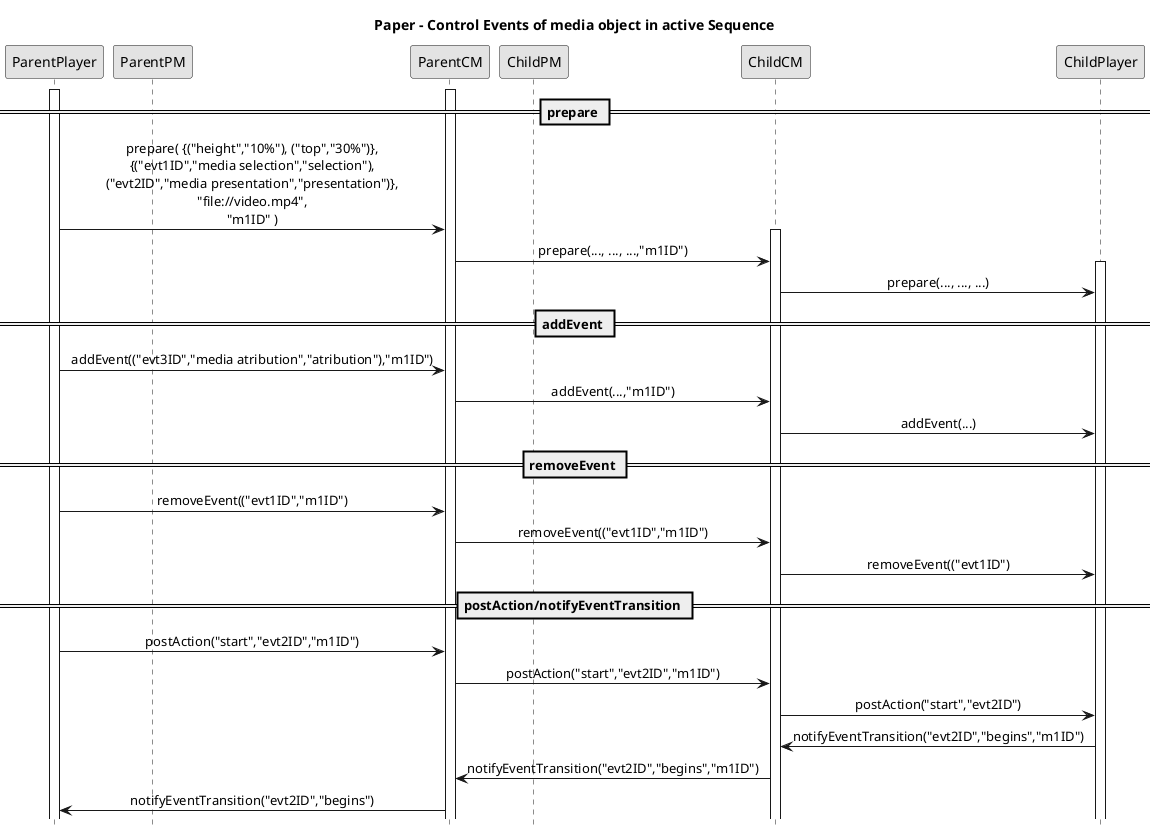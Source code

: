 ''''''''''''''''''Begining PLANTUML params'''''''''''''''''
@startuml
hide footbox
skinparam monochrome true
skinparam sequenceMessageAlign center

participant ParentPlayer
participant ParentPM
participant ParentCM
participant ChildPM
participant ChildCM
participant ChildPlayer

''''''''''''''''''Paper - Control Events of media object in active Sequence'''''''''''''''''
title Paper - Control Events of media object in active Sequence
activate ParentPlayer
activate ParentCM
== prepare ==
ParentPlayer->ParentCM: prepare( {("height","10%"), ("top","30%")},\n{("evt1ID","media selection","selection"),\n("evt2ID","media presentation","presentation")},\n"file://video.mp4",\n"m1ID" )
activate ChildCM
ParentCM->ChildCM:   prepare(..., ..., ...,"m1ID")
activate ChildPlayer
ChildCM->ChildPlayer:   prepare(..., ..., ...)
== addEvent ==
ParentPlayer->ParentCM: addEvent(("evt3ID","media atribution","atribution"),"m1ID")
ParentCM->ChildCM:   addEvent(...,"m1ID")
ChildCM->ChildPlayer:   addEvent(...)
== removeEvent ==
ParentPlayer->ParentCM: removeEvent(("evt1ID","m1ID")
ParentCM->ChildCM:   removeEvent(("evt1ID","m1ID")
ChildCM->ChildPlayer:   removeEvent(("evt1ID")
== postAction/notifyEventTransition ==
ParentPlayer->ParentCM: postAction("start","evt2ID","m1ID")
ParentCM->ChildCM:   postAction("start","evt2ID","m1ID")
ChildCM->ChildPlayer:   postAction("start","evt2ID")
ChildPlayer->ChildCM:   notifyEventTransition("evt2ID","begins","m1ID")
ChildCM->ParentCM:   notifyEventTransition("evt2ID","begins","m1ID")
ParentCM->ParentPlayer: notifyEventTransition("evt2ID","begins")

''''''''''''''''''Ending PLANTUML params'''''''''''''''''
@enduml